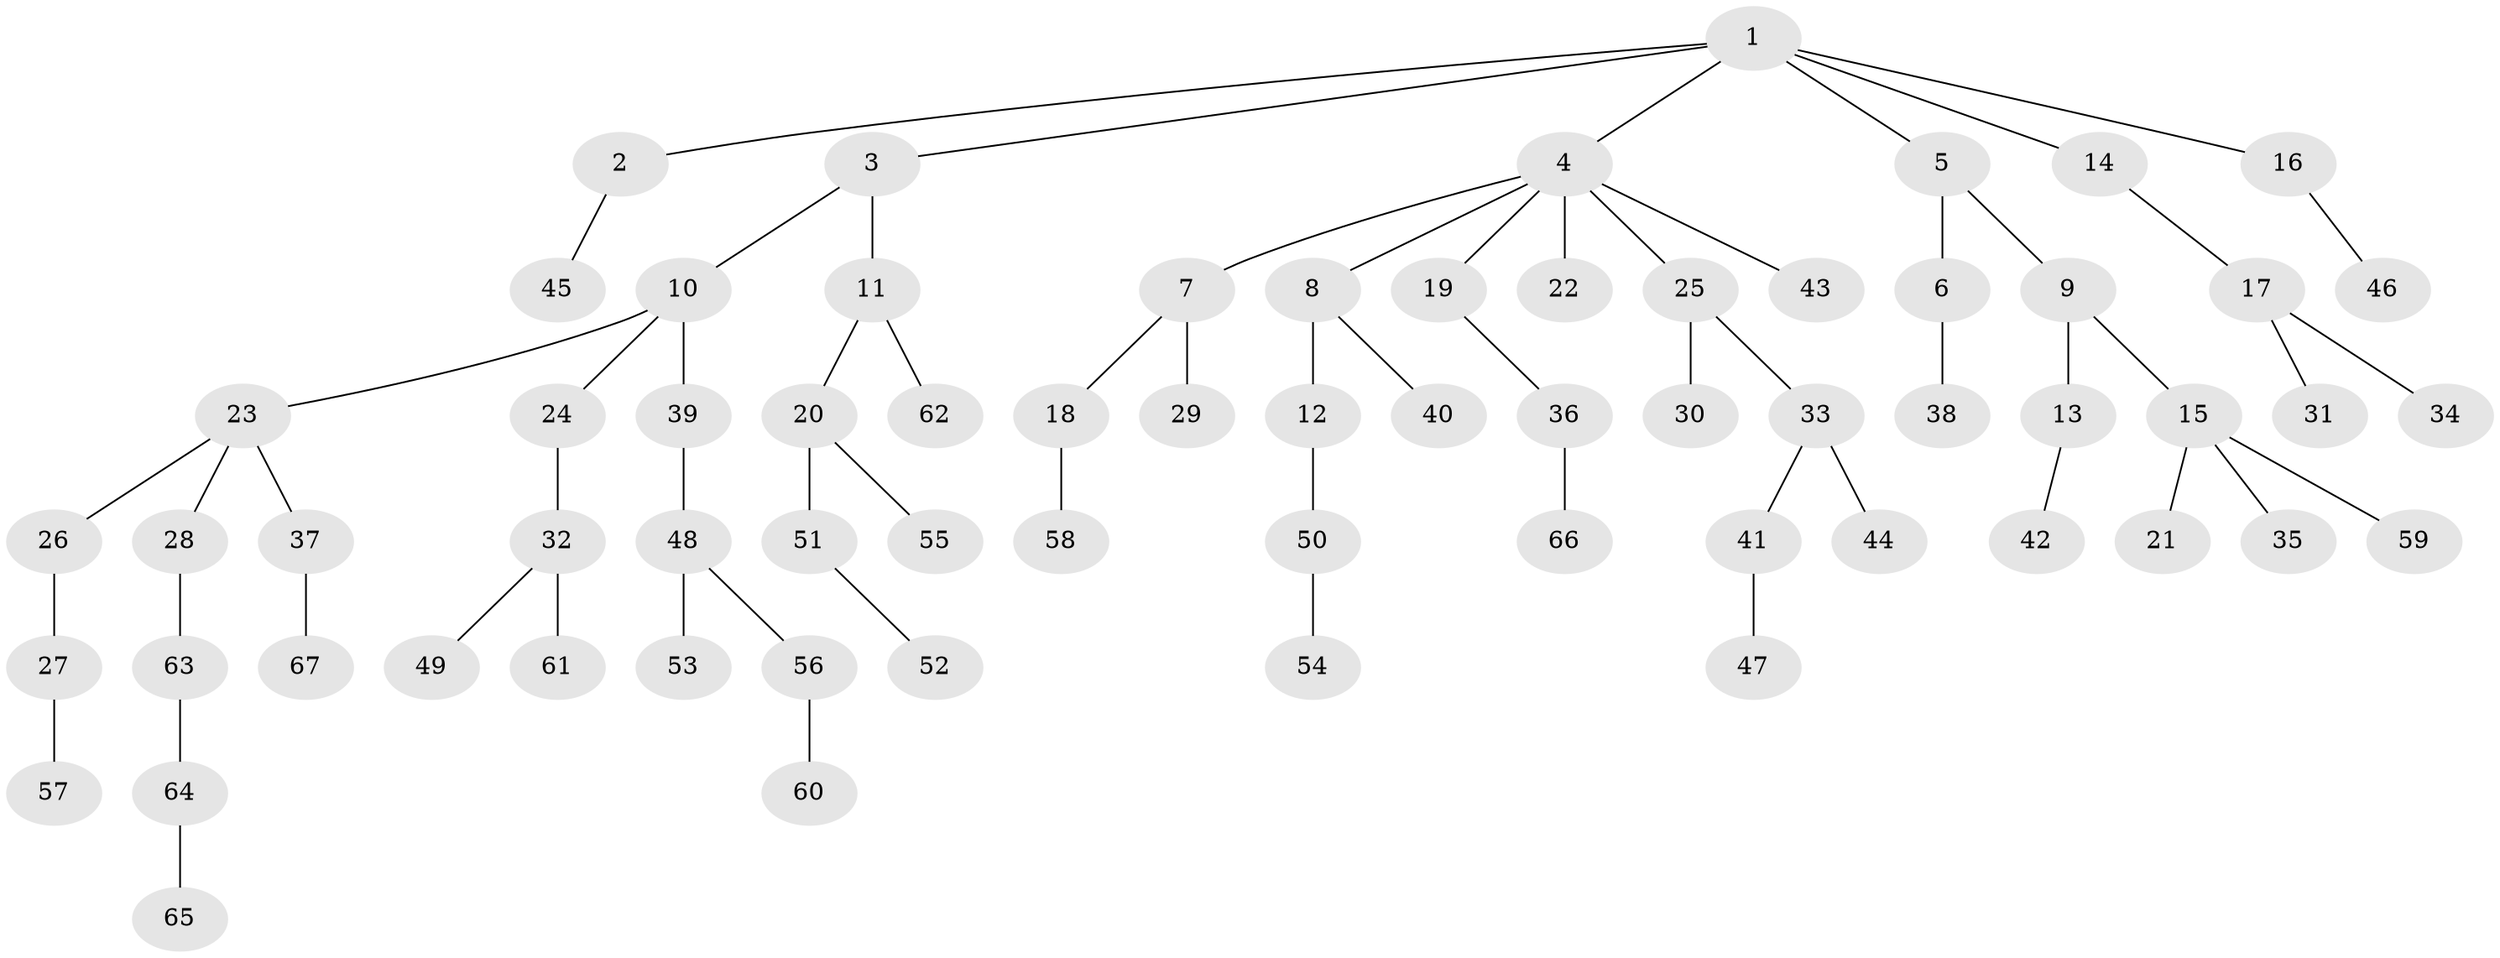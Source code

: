 // coarse degree distribution, {2: 0.2727272727272727, 1: 0.6666666666666666, 21: 0.030303030303030304, 3: 0.030303030303030304}
// Generated by graph-tools (version 1.1) at 2025/57/03/04/25 21:57:09]
// undirected, 67 vertices, 66 edges
graph export_dot {
graph [start="1"]
  node [color=gray90,style=filled];
  1;
  2;
  3;
  4;
  5;
  6;
  7;
  8;
  9;
  10;
  11;
  12;
  13;
  14;
  15;
  16;
  17;
  18;
  19;
  20;
  21;
  22;
  23;
  24;
  25;
  26;
  27;
  28;
  29;
  30;
  31;
  32;
  33;
  34;
  35;
  36;
  37;
  38;
  39;
  40;
  41;
  42;
  43;
  44;
  45;
  46;
  47;
  48;
  49;
  50;
  51;
  52;
  53;
  54;
  55;
  56;
  57;
  58;
  59;
  60;
  61;
  62;
  63;
  64;
  65;
  66;
  67;
  1 -- 2;
  1 -- 3;
  1 -- 4;
  1 -- 5;
  1 -- 14;
  1 -- 16;
  2 -- 45;
  3 -- 10;
  3 -- 11;
  4 -- 7;
  4 -- 8;
  4 -- 19;
  4 -- 22;
  4 -- 25;
  4 -- 43;
  5 -- 6;
  5 -- 9;
  6 -- 38;
  7 -- 18;
  7 -- 29;
  8 -- 12;
  8 -- 40;
  9 -- 13;
  9 -- 15;
  10 -- 23;
  10 -- 24;
  10 -- 39;
  11 -- 20;
  11 -- 62;
  12 -- 50;
  13 -- 42;
  14 -- 17;
  15 -- 21;
  15 -- 35;
  15 -- 59;
  16 -- 46;
  17 -- 31;
  17 -- 34;
  18 -- 58;
  19 -- 36;
  20 -- 51;
  20 -- 55;
  23 -- 26;
  23 -- 28;
  23 -- 37;
  24 -- 32;
  25 -- 30;
  25 -- 33;
  26 -- 27;
  27 -- 57;
  28 -- 63;
  32 -- 49;
  32 -- 61;
  33 -- 41;
  33 -- 44;
  36 -- 66;
  37 -- 67;
  39 -- 48;
  41 -- 47;
  48 -- 53;
  48 -- 56;
  50 -- 54;
  51 -- 52;
  56 -- 60;
  63 -- 64;
  64 -- 65;
}
